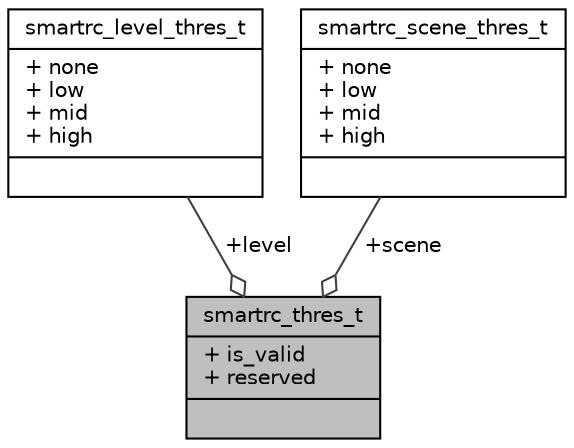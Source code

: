 digraph "smartrc_thres_t"
{
 // INTERACTIVE_SVG=YES
 // LATEX_PDF_SIZE
  bgcolor="transparent";
  edge [fontname="Helvetica",fontsize="10",labelfontname="Helvetica",labelfontsize="10"];
  node [fontname="Helvetica",fontsize="10",shape=record];
  Node1 [label="{smartrc_thres_t\n|+ is_valid\l+ reserved\l|}",height=0.2,width=0.4,color="black", fillcolor="grey75", style="filled", fontcolor="black",tooltip=" "];
  Node2 -> Node1 [color="grey25",fontsize="10",style="solid",label=" +level" ,arrowhead="odiamond",fontname="Helvetica"];
  Node2 [label="{smartrc_level_thres_t\n|+ none\l+ low\l+ mid\l+ high\l|}",height=0.2,width=0.4,color="black",URL="$df/dfc/structsmartrc__level__thres__t.html",tooltip=" "];
  Node3 -> Node1 [color="grey25",fontsize="10",style="solid",label=" +scene" ,arrowhead="odiamond",fontname="Helvetica"];
  Node3 [label="{smartrc_scene_thres_t\n|+ none\l+ low\l+ mid\l+ high\l|}",height=0.2,width=0.4,color="black",URL="$de/d72/structsmartrc__scene__thres__t.html",tooltip=" "];
}
